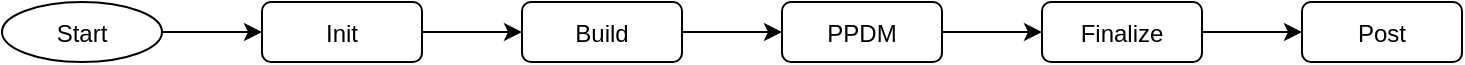 <mxfile version="16.1.0" type="github">
  <diagram id="C5RBs43oDa-KdzZeNtuy" name="Page-1">
    <mxGraphModel dx="1422" dy="762" grid="1" gridSize="10" guides="1" tooltips="1" connect="1" arrows="1" fold="1" page="1" pageScale="1" pageWidth="827" pageHeight="1169" math="0" shadow="0">
      <root>
        <mxCell id="WIyWlLk6GJQsqaUBKTNV-0" />
        <mxCell id="WIyWlLk6GJQsqaUBKTNV-1" parent="WIyWlLk6GJQsqaUBKTNV-0" />
        <mxCell id="-UUezeTevvvEWhEe3A4x-33" value="Start" style="ellipse" vertex="1" parent="WIyWlLk6GJQsqaUBKTNV-1">
          <mxGeometry x="50" y="150" width="80" height="30" as="geometry" />
        </mxCell>
        <mxCell id="-UUezeTevvvEWhEe3A4x-34" value="Init" style="rounded=1;" vertex="1" parent="WIyWlLk6GJQsqaUBKTNV-1">
          <mxGeometry x="180" y="150" width="80" height="30" as="geometry" />
        </mxCell>
        <mxCell id="-UUezeTevvvEWhEe3A4x-35" value="" style="edgeStyle=elbowEdgeStyle;elbow=horizontal;" edge="1" source="-UUezeTevvvEWhEe3A4x-33" target="-UUezeTevvvEWhEe3A4x-34" parent="WIyWlLk6GJQsqaUBKTNV-1">
          <mxGeometry relative="1" as="geometry" />
        </mxCell>
        <mxCell id="-UUezeTevvvEWhEe3A4x-36" value="Build" style="rounded=1;" vertex="1" parent="WIyWlLk6GJQsqaUBKTNV-1">
          <mxGeometry x="310" y="150" width="80" height="30" as="geometry" />
        </mxCell>
        <mxCell id="-UUezeTevvvEWhEe3A4x-37" value="" style="edgeStyle=elbowEdgeStyle;elbow=horizontal;" edge="1" source="-UUezeTevvvEWhEe3A4x-34" target="-UUezeTevvvEWhEe3A4x-36" parent="WIyWlLk6GJQsqaUBKTNV-1">
          <mxGeometry relative="1" as="geometry" />
        </mxCell>
        <mxCell id="-UUezeTevvvEWhEe3A4x-38" value="PPDM" style="rounded=1;" vertex="1" parent="WIyWlLk6GJQsqaUBKTNV-1">
          <mxGeometry x="440" y="150" width="80" height="30" as="geometry" />
        </mxCell>
        <mxCell id="-UUezeTevvvEWhEe3A4x-39" value="" style="edgeStyle=elbowEdgeStyle;elbow=horizontal;" edge="1" source="-UUezeTevvvEWhEe3A4x-36" target="-UUezeTevvvEWhEe3A4x-38" parent="WIyWlLk6GJQsqaUBKTNV-1">
          <mxGeometry relative="1" as="geometry" />
        </mxCell>
        <mxCell id="-UUezeTevvvEWhEe3A4x-40" value="Finalize" style="rounded=1;" vertex="1" parent="WIyWlLk6GJQsqaUBKTNV-1">
          <mxGeometry x="570" y="150" width="80" height="30" as="geometry" />
        </mxCell>
        <mxCell id="-UUezeTevvvEWhEe3A4x-41" value="" style="edgeStyle=elbowEdgeStyle;elbow=horizontal;" edge="1" source="-UUezeTevvvEWhEe3A4x-38" target="-UUezeTevvvEWhEe3A4x-40" parent="WIyWlLk6GJQsqaUBKTNV-1">
          <mxGeometry relative="1" as="geometry" />
        </mxCell>
        <mxCell id="-UUezeTevvvEWhEe3A4x-42" value="Post" style="rounded=1;" vertex="1" parent="WIyWlLk6GJQsqaUBKTNV-1">
          <mxGeometry x="700" y="150" width="80" height="30" as="geometry" />
        </mxCell>
        <mxCell id="-UUezeTevvvEWhEe3A4x-43" value="" style="edgeStyle=elbowEdgeStyle;elbow=horizontal;" edge="1" source="-UUezeTevvvEWhEe3A4x-40" target="-UUezeTevvvEWhEe3A4x-42" parent="WIyWlLk6GJQsqaUBKTNV-1">
          <mxGeometry relative="1" as="geometry" />
        </mxCell>
      </root>
    </mxGraphModel>
  </diagram>
</mxfile>
